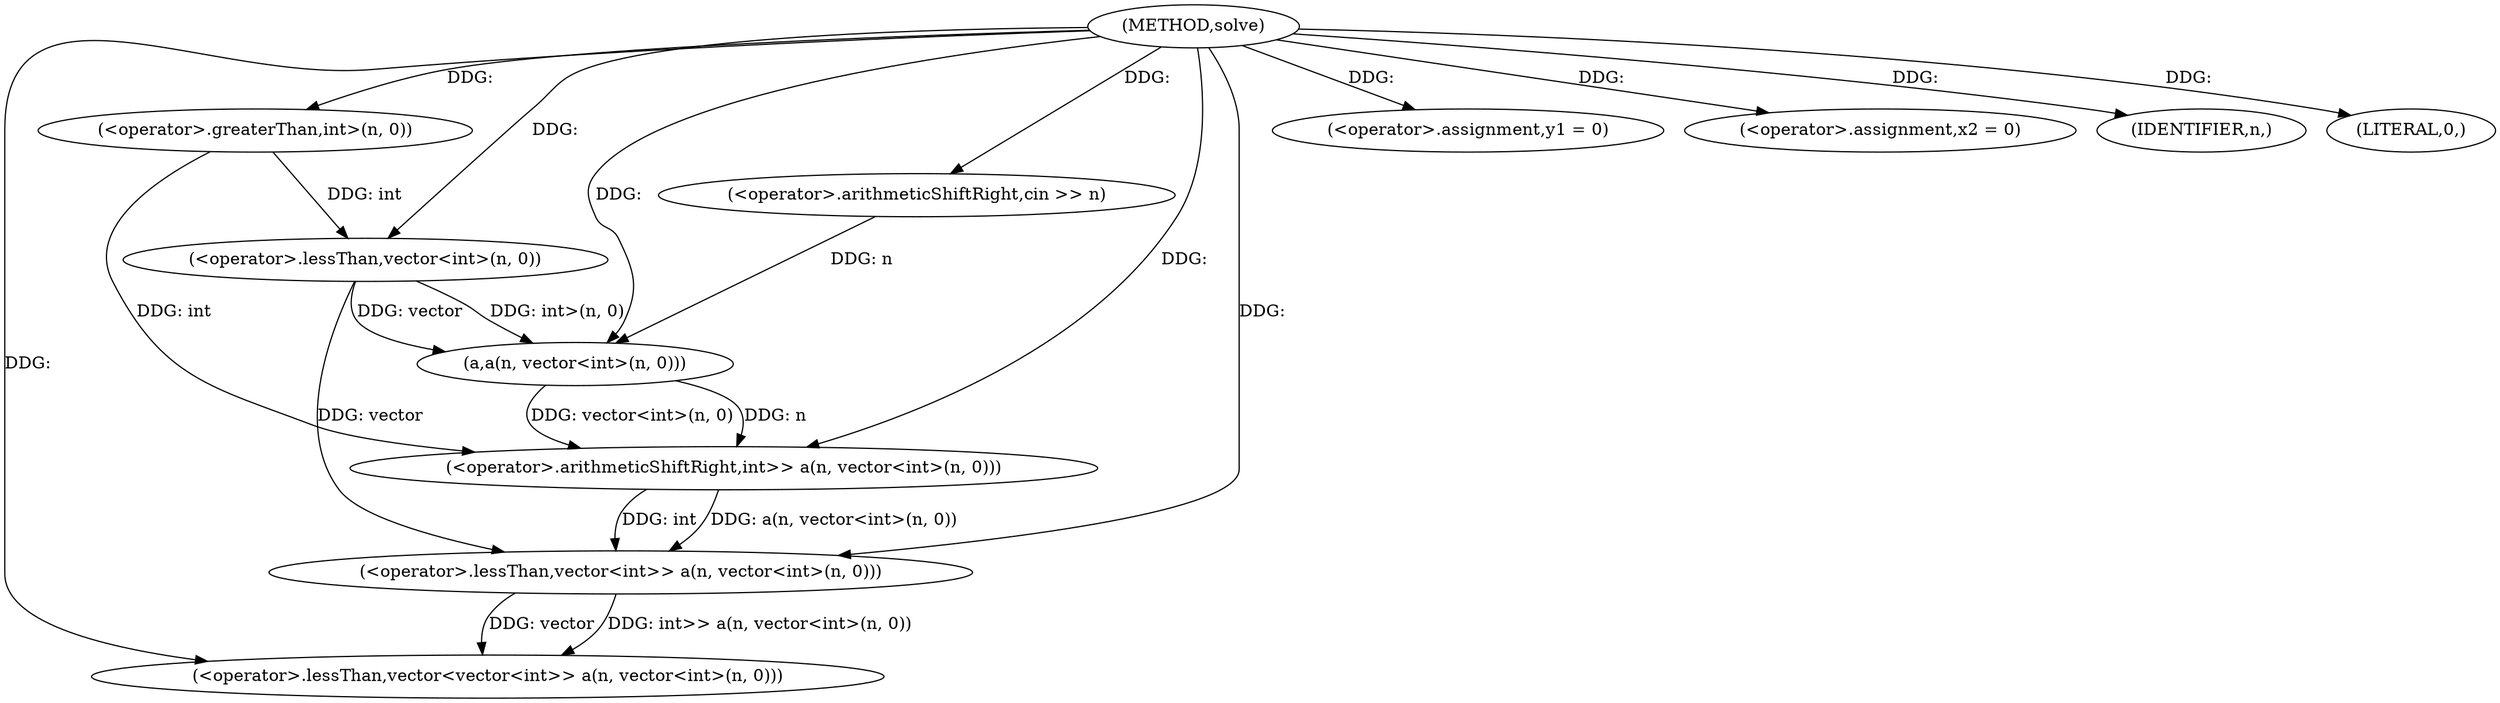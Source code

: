 digraph "solve" {  
"1000102" [label = "(METHOD,solve)" ]
"1000105" [label = "(<operator>.arithmeticShiftRight,cin >> n)" ]
"1000108" [label = "(<operator>.lessThan,vector<vector<int>> a(n, vector<int>(n, 0)))" ]
"1000133" [label = "(<operator>.assignment,y1 = 0)" ]
"1000137" [label = "(<operator>.assignment,x2 = 0)" ]
"1000110" [label = "(<operator>.lessThan,vector<int>> a(n, vector<int>(n, 0)))" ]
"1000112" [label = "(<operator>.arithmeticShiftRight,int>> a(n, vector<int>(n, 0)))" ]
"1000114" [label = "(a,a(n, vector<int>(n, 0)))" ]
"1000116" [label = "(<operator>.lessThan,vector<int>(n, 0))" ]
"1000118" [label = "(<operator>.greaterThan,int>(n, 0))" ]
"1000121" [label = "(IDENTIFIER,n,)" ]
"1000122" [label = "(LITERAL,0,)" ]
  "1000102" -> "1000105"  [ label = "DDG: "] 
  "1000110" -> "1000108"  [ label = "DDG: vector"] 
  "1000102" -> "1000108"  [ label = "DDG: "] 
  "1000110" -> "1000108"  [ label = "DDG: int>> a(n, vector<int>(n, 0))"] 
  "1000102" -> "1000133"  [ label = "DDG: "] 
  "1000102" -> "1000137"  [ label = "DDG: "] 
  "1000116" -> "1000110"  [ label = "DDG: vector"] 
  "1000102" -> "1000110"  [ label = "DDG: "] 
  "1000112" -> "1000110"  [ label = "DDG: int"] 
  "1000112" -> "1000110"  [ label = "DDG: a(n, vector<int>(n, 0))"] 
  "1000118" -> "1000112"  [ label = "DDG: int"] 
  "1000102" -> "1000112"  [ label = "DDG: "] 
  "1000114" -> "1000112"  [ label = "DDG: n"] 
  "1000114" -> "1000112"  [ label = "DDG: vector<int>(n, 0)"] 
  "1000105" -> "1000114"  [ label = "DDG: n"] 
  "1000102" -> "1000114"  [ label = "DDG: "] 
  "1000116" -> "1000114"  [ label = "DDG: vector"] 
  "1000116" -> "1000114"  [ label = "DDG: int>(n, 0)"] 
  "1000102" -> "1000116"  [ label = "DDG: "] 
  "1000118" -> "1000116"  [ label = "DDG: int"] 
  "1000102" -> "1000118"  [ label = "DDG: "] 
  "1000102" -> "1000121"  [ label = "DDG: "] 
  "1000102" -> "1000122"  [ label = "DDG: "] 
}
